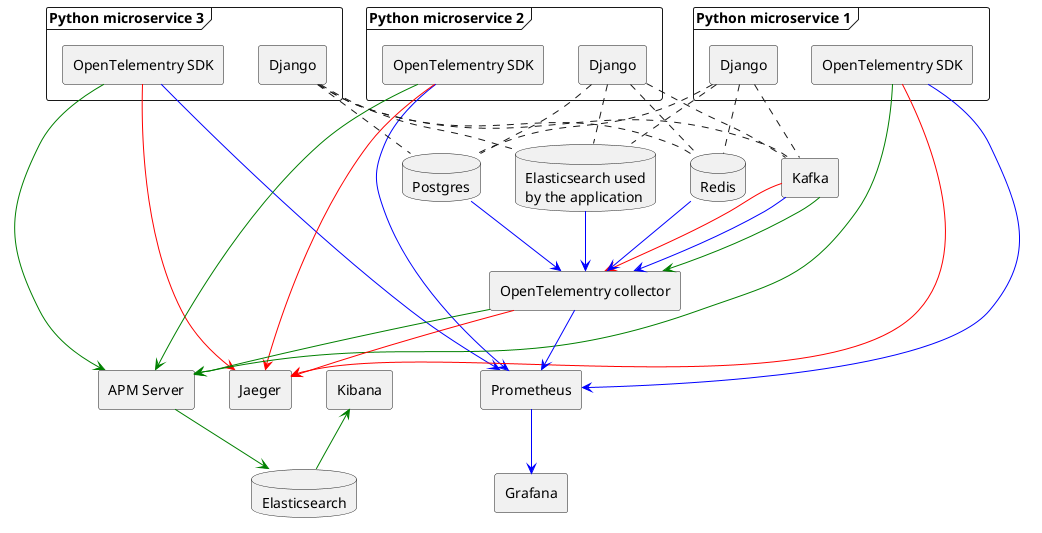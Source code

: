 @startuml
skinparam componentStyle rectangle

frame "Python microservice 1" as ms1 {
  [OpenTelementry SDK] as otel1
  [Django] as django1
}

frame "Python microservice 2" as ms2 {
  [OpenTelementry SDK] as otel2
  [Django] as django2
}

frame "Python microservice 3" as ms3 {
  [OpenTelementry SDK] as otel3
  [Django] as django3
}

database "Postgres" as db {
}

database "Elasticsearch" as es_observability {
}
[Kibana] as kibana
[Prometheus] as prometheus
[Grafana] as grafana
[Jaeger] as jaeger
[APM Server] as apm
[OpenTelementry collector] as collector
[Kafka] as kafka

database "Elasticsearch used\nby the application" as es_app {
}

database "Redis" as redis {
}


otel1 --> prometheus #blue
otel2 --> prometheus #blue
otel3 --> prometheus #blue

prometheus --> grafana #blue

otel1 --> jaeger #red
otel2 --> jaeger #red
otel3 --> jaeger #red

otel1 --> apm #green
otel2 --> apm #green
otel3 --> apm #green

django1 .. db 
django2 .. db
django3 .. db

kibana <-- es_observability #green

django1 .. es_app
django2 .. es_app
django3 .. es_app

django1 .. redis
django2 .. redis
django3 .. redis

django1 .. kafka
django2 .. kafka
django3 .. kafka

es_app --> collector #blue

kafka --> collector #red
kafka --> collector #blue
kafka --> collector #green

redis --> collector #blue

db --> collector #blue

collector --> jaeger #red
collector --> prometheus #blue
collector --> apm #green

apm --> es_observability #green

@enduml
